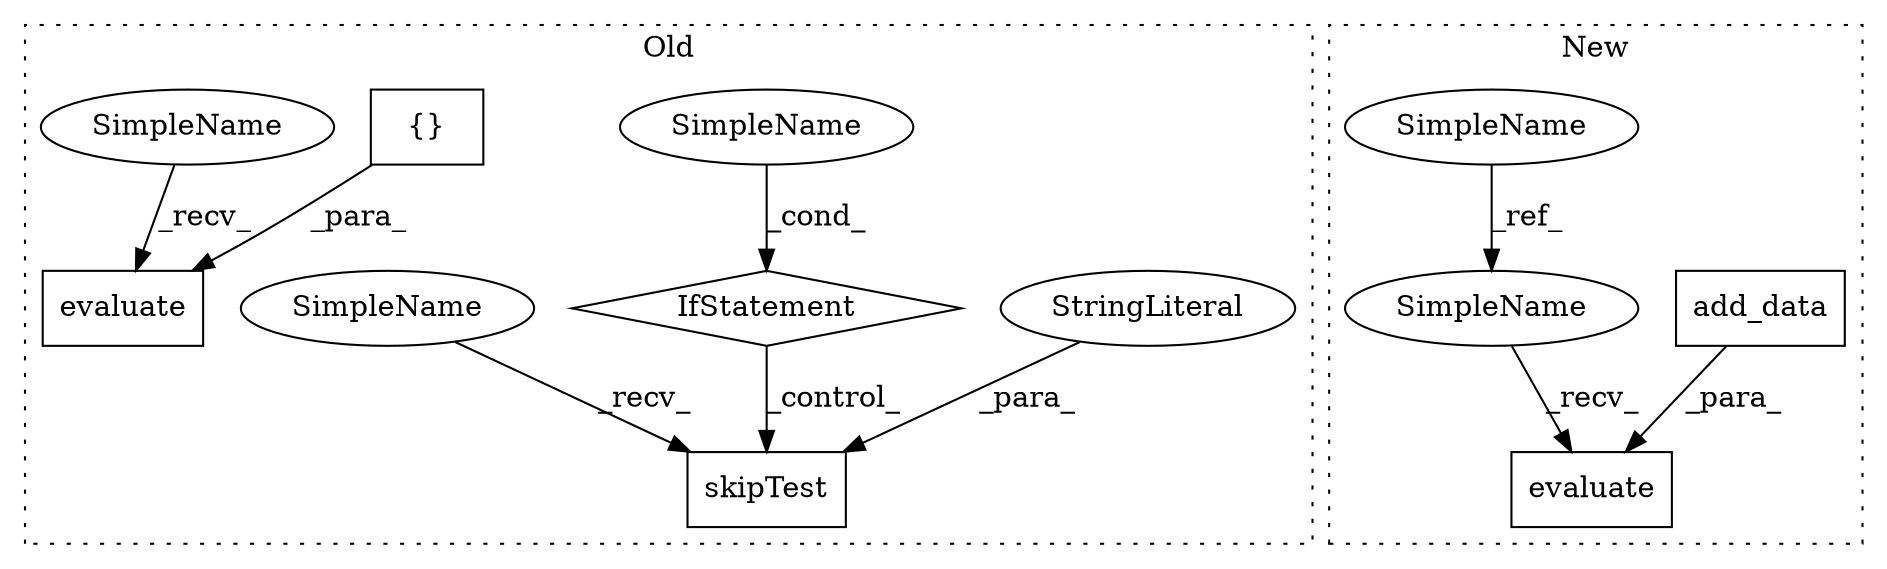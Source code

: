 digraph G {
subgraph cluster0 {
1 [label="evaluate" a="32" s="9767,9801" l="9,1" shape="box"];
5 [label="skipTest" a="32" s="9048,9070" l="9,1" shape="box"];
6 [label="StringLiteral" a="45" s="9057" l="13" shape="ellipse"];
7 [label="SimpleName" a="42" s="" l="" shape="ellipse"];
8 [label="IfStatement" a="25" s="8999,9033" l="4,2" shape="diamond"];
9 [label="{}" a="4" s="9785,9800" l="1,1" shape="box"];
11 [label="SimpleName" a="42" s="9043" l="4" shape="ellipse"];
12 [label="SimpleName" a="42" s="9762" l="4" shape="ellipse"];
label = "Old";
style="dotted";
}
subgraph cluster1 {
2 [label="add_data" a="32" s="9531" l="10" shape="box"];
3 [label="evaluate" a="32" s="9522,9541" l="9,1" shape="box"];
4 [label="SimpleName" a="42" s="8568" l="4" shape="ellipse"];
10 [label="SimpleName" a="42" s="9517" l="4" shape="ellipse"];
label = "New";
style="dotted";
}
2 -> 3 [label="_para_"];
4 -> 10 [label="_ref_"];
6 -> 5 [label="_para_"];
7 -> 8 [label="_cond_"];
8 -> 5 [label="_control_"];
9 -> 1 [label="_para_"];
10 -> 3 [label="_recv_"];
11 -> 5 [label="_recv_"];
12 -> 1 [label="_recv_"];
}
